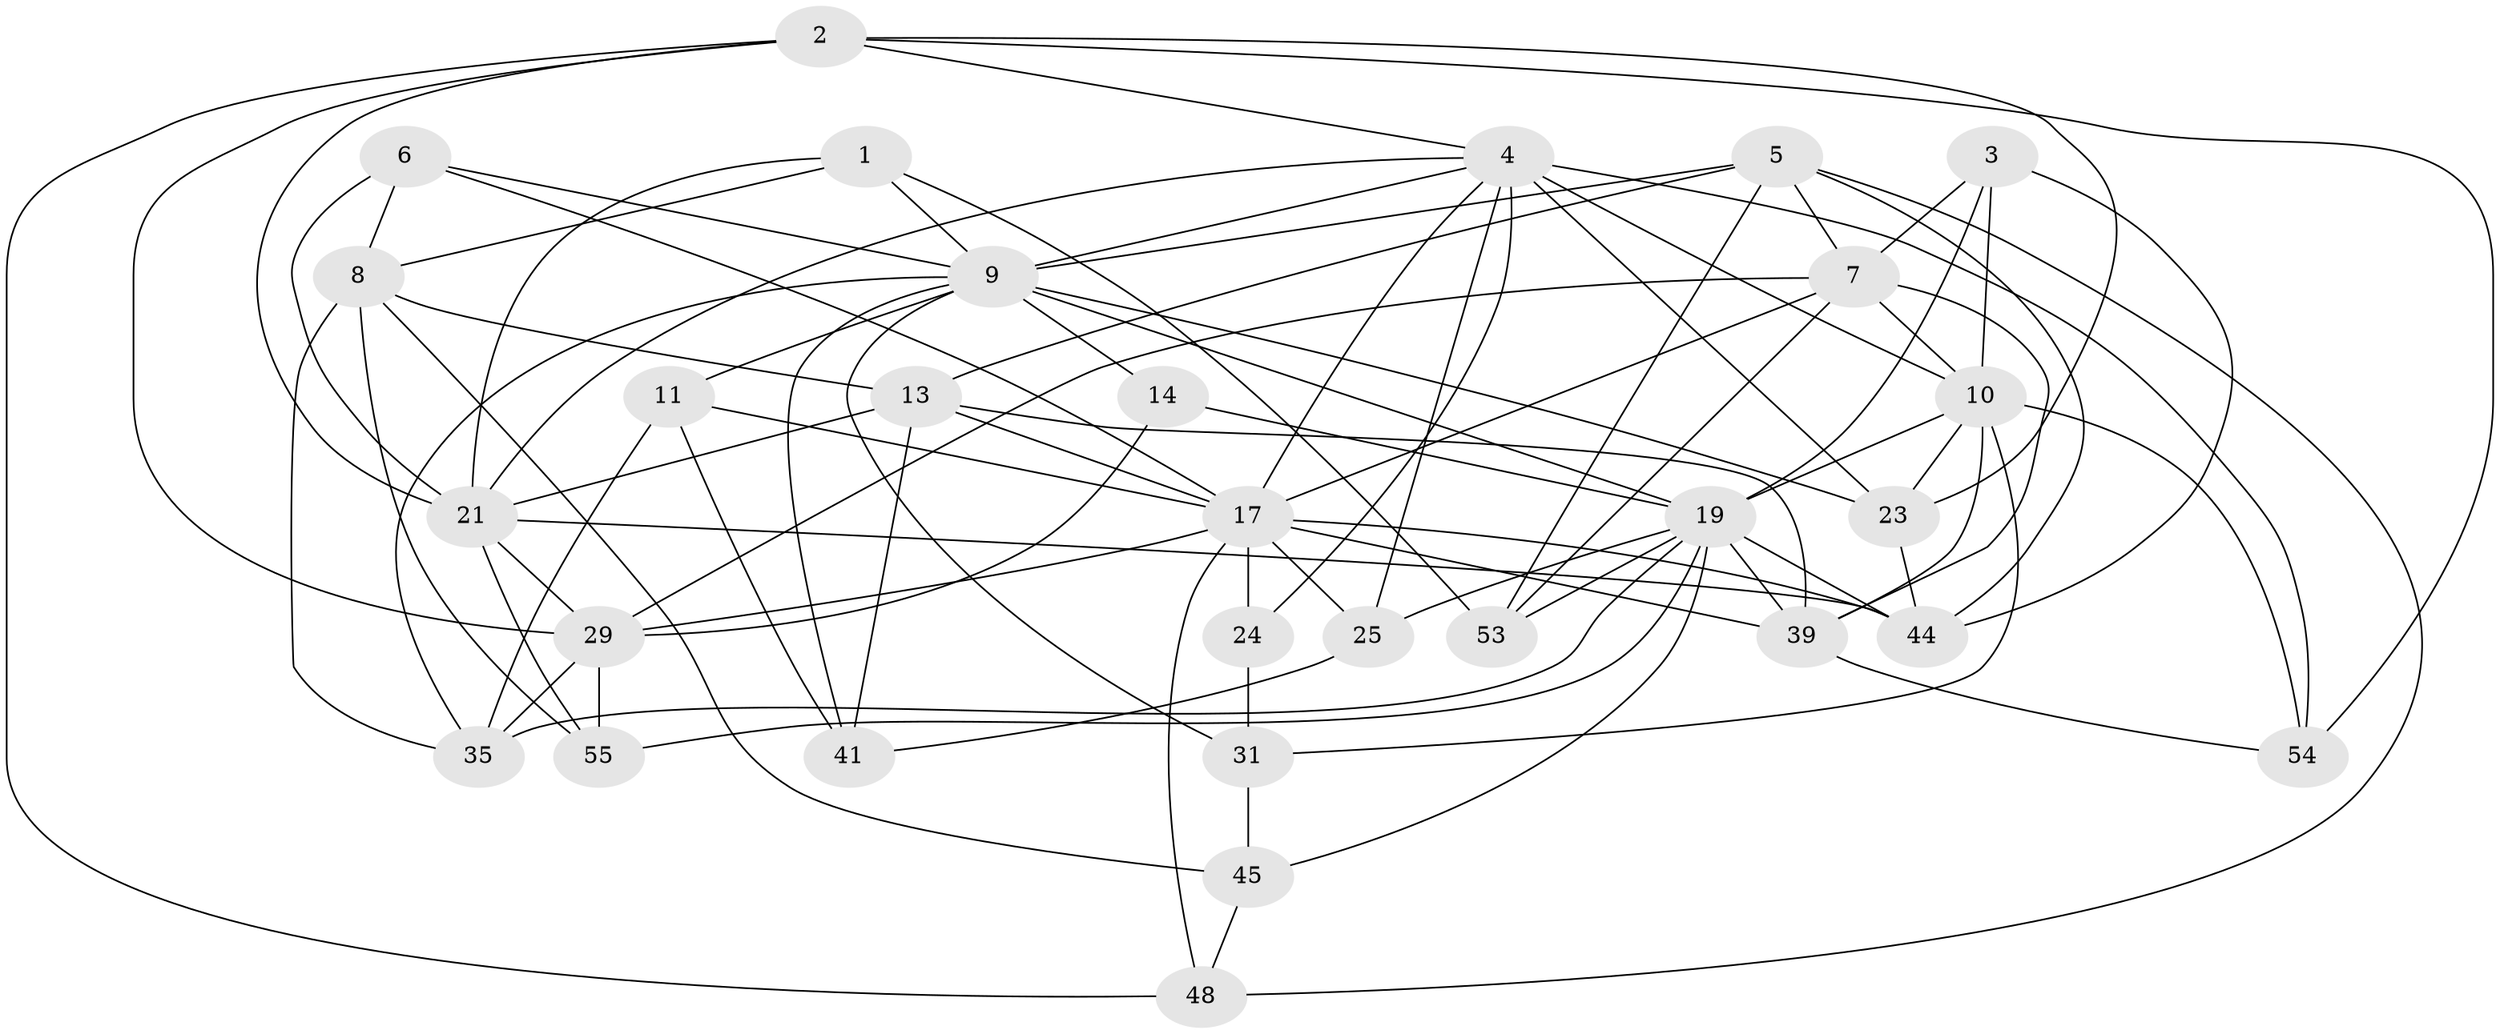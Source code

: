 // original degree distribution, {4: 1.0}
// Generated by graph-tools (version 1.1) at 2025/16/03/09/25 04:16:39]
// undirected, 30 vertices, 86 edges
graph export_dot {
graph [start="1"]
  node [color=gray90,style=filled];
  1;
  2 [super="+27"];
  3;
  4 [super="+18+40"];
  5 [super="+20"];
  6;
  7 [super="+16"];
  8 [super="+15"];
  9 [super="+33+32+12"];
  10 [super="+22"];
  11;
  13 [super="+38"];
  14;
  17 [super="+34+47+52"];
  19 [super="+36+26+57"];
  21 [super="+46"];
  23 [super="+30"];
  24;
  25;
  29 [super="+61+51"];
  31;
  35 [super="+49"];
  39 [super="+43"];
  41;
  44 [super="+58"];
  45;
  48;
  53;
  54;
  55;
  1 -- 8;
  1 -- 53;
  1 -- 9;
  1 -- 21;
  2 -- 21;
  2 -- 29;
  2 -- 23;
  2 -- 48;
  2 -- 54;
  2 -- 4;
  3 -- 44;
  3 -- 10;
  3 -- 19;
  3 -- 7;
  4 -- 25;
  4 -- 21;
  4 -- 24;
  4 -- 10;
  4 -- 54;
  4 -- 17;
  4 -- 23 [weight=2];
  4 -- 9;
  5 -- 48;
  5 -- 7;
  5 -- 13;
  5 -- 53;
  5 -- 9;
  5 -- 44;
  6 -- 9;
  6 -- 17;
  6 -- 21;
  6 -- 8;
  7 -- 39;
  7 -- 17;
  7 -- 53;
  7 -- 10;
  7 -- 29 [weight=2];
  8 -- 55;
  8 -- 13;
  8 -- 45;
  8 -- 35;
  9 -- 14 [weight=2];
  9 -- 11;
  9 -- 41;
  9 -- 23;
  9 -- 31;
  9 -- 19;
  9 -- 35;
  10 -- 31;
  10 -- 23;
  10 -- 54;
  10 -- 39;
  10 -- 19;
  11 -- 35;
  11 -- 41;
  11 -- 17;
  13 -- 41;
  13 -- 21;
  13 -- 39;
  13 -- 17;
  14 -- 29;
  14 -- 19;
  17 -- 48;
  17 -- 24 [weight=2];
  17 -- 39;
  17 -- 29;
  17 -- 44;
  17 -- 25;
  19 -- 55;
  19 -- 25;
  19 -- 53;
  19 -- 35 [weight=2];
  19 -- 45;
  19 -- 39;
  19 -- 44;
  21 -- 44;
  21 -- 29;
  21 -- 55;
  23 -- 44;
  24 -- 31;
  25 -- 41;
  29 -- 35;
  29 -- 55;
  31 -- 45;
  39 -- 54;
  45 -- 48;
}
